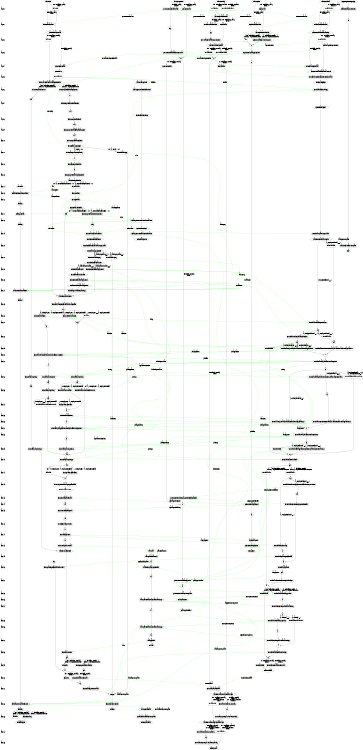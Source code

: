 digraph state_graph {
	rankdir=TB;
	size="8,5;"
	layer_0 [shape=plaintext, label="layer 0"];
	layer_1 [shape=plaintext, label="layer 1"];
	layer_0 -> layer_1 [style=invis];
	layer_2 [shape=plaintext, label="layer 2"];
	layer_1 -> layer_2 [style=invis];
	layer_3 [shape=plaintext, label="layer 3"];
	layer_2 -> layer_3 [style=invis];
	layer_4 [shape=plaintext, label="layer 4"];
	layer_3 -> layer_4 [style=invis];
	layer_5 [shape=plaintext, label="layer 5"];
	layer_4 -> layer_5 [style=invis];
	layer_6 [shape=plaintext, label="layer 6"];
	layer_5 -> layer_6 [style=invis];
	layer_7 [shape=plaintext, label="layer 7"];
	layer_6 -> layer_7 [style=invis];
	layer_8 [shape=plaintext, label="layer 8"];
	layer_7 -> layer_8 [style=invis];
	layer_9 [shape=plaintext, label="layer 9"];
	layer_8 -> layer_9 [style=invis];
	layer_10 [shape=plaintext, label="layer 10"];
	layer_9 -> layer_10 [style=invis];
	layer_11 [shape=plaintext, label="layer 11"];
	layer_10 -> layer_11 [style=invis];
	layer_12 [shape=plaintext, label="layer 12"];
	layer_11 -> layer_12 [style=invis];
	layer_13 [shape=plaintext, label="layer 13"];
	layer_12 -> layer_13 [style=invis];
	layer_14 [shape=plaintext, label="layer 14"];
	layer_13 -> layer_14 [style=invis];
	layer_15 [shape=plaintext, label="layer 15"];
	layer_14 -> layer_15 [style=invis];
	layer_16 [shape=plaintext, label="layer 16"];
	layer_15 -> layer_16 [style=invis];
	layer_17 [shape=plaintext, label="layer 17"];
	layer_16 -> layer_17 [style=invis];
	layer_18 [shape=plaintext, label="layer 18"];
	layer_17 -> layer_18 [style=invis];
	layer_19 [shape=plaintext, label="layer 19"];
	layer_18 -> layer_19 [style=invis];
	layer_20 [shape=plaintext, label="layer 20"];
	layer_19 -> layer_20 [style=invis];
	layer_21 [shape=plaintext, label="layer 21"];
	layer_20 -> layer_21 [style=invis];
	layer_22 [shape=plaintext, label="layer 22"];
	layer_21 -> layer_22 [style=invis];
	layer_23 [shape=plaintext, label="layer 23"];
	layer_22 -> layer_23 [style=invis];
	layer_24 [shape=plaintext, label="layer 24"];
	layer_23 -> layer_24 [style=invis];
	layer_25 [shape=plaintext, label="layer 25"];
	layer_24 -> layer_25 [style=invis];
	layer_26 [shape=plaintext, label="layer 26"];
	layer_25 -> layer_26 [style=invis];
	layer_27 [shape=plaintext, label="layer 27"];
	layer_26 -> layer_27 [style=invis];
	layer_28 [shape=plaintext, label="layer 28"];
	layer_27 -> layer_28 [style=invis];
	layer_29 [shape=plaintext, label="layer 29"];
	layer_28 -> layer_29 [style=invis];
	layer_30 [shape=plaintext, label="layer 30"];
	layer_29 -> layer_30 [style=invis];
	layer_31 [shape=plaintext, label="layer 31"];
	layer_30 -> layer_31 [style=invis];
	layer_32 [shape=plaintext, label="layer 32"];
	layer_31 -> layer_32 [style=invis];
	layer_33 [shape=plaintext, label="layer 33"];
	layer_32 -> layer_33 [style=invis];
	layer_34 [shape=plaintext, label="layer 34"];
	layer_33 -> layer_34 [style=invis];
	layer_35 [shape=plaintext, label="layer 35"];
	layer_34 -> layer_35 [style=invis];
	layer_36 [shape=plaintext, label="layer 36"];
	layer_35 -> layer_36 [style=invis];
	layer_37 [shape=plaintext, label="layer 37"];
	layer_36 -> layer_37 [style=invis];
	layer_38 [shape=plaintext, label="layer 38"];
	layer_37 -> layer_38 [style=invis];
	layer_39 [shape=plaintext, label="layer 39"];
	layer_38 -> layer_39 [style=invis];
	layer_40 [shape=plaintext, label="layer 40"];
	layer_39 -> layer_40 [style=invis];
	layer_41 [shape=plaintext, label="layer 41"];
	layer_40 -> layer_41 [style=invis];
	layer_42 [shape=plaintext, label="layer 42"];
	layer_41 -> layer_42 [style=invis];
	layer_43 [shape=plaintext, label="layer 43"];
	layer_42 -> layer_43 [style=invis];
	layer_44 [shape=plaintext, label="layer 44"];
	layer_43 -> layer_44 [style=invis];
	layer_45 [shape=plaintext, label="layer 45"];
	layer_44 -> layer_45 [style=invis];
	layer_46 [shape=plaintext, label="layer 46"];
	layer_45 -> layer_46 [style=invis];
	layer_47 [shape=plaintext, label="layer 47"];
	layer_46 -> layer_47 [style=invis];
	layer_48 [shape=plaintext, label="layer 48"];
	layer_47 -> layer_48 [style=invis];
	layer_49 [shape=plaintext, label="layer 49"];
	layer_48 -> layer_49 [style=invis];
	layer_50 [shape=plaintext, label="layer 50"];
	layer_49 -> layer_50 [style=invis];
	layer_51 [shape=plaintext, label="layer 51"];
	layer_50 -> layer_51 [style=invis];
	layer_52 [shape=plaintext, label="layer 52"];
	layer_51 -> layer_52 [style=invis];
	layer_53 [shape=plaintext, label="layer 53"];
	layer_52 -> layer_53 [style=invis];
	layer_54 [shape=plaintext, label="layer 54"];
	layer_53 -> layer_54 [style=invis];
	layer_55 [shape=plaintext, label="layer 55"];
	layer_54 -> layer_55 [style=invis];
	layer_56 [shape=plaintext, label="layer 56"];
	layer_55 -> layer_56 [style=invis];
	layer_57 [shape=plaintext, label="layer 57"];
	layer_56 -> layer_57 [style=invis];
	layer_58 [shape=plaintext, label="layer 58"];
	layer_57 -> layer_58 [style=invis];
	layer_59 [shape=plaintext, label="layer 59"];
	layer_58 -> layer_59 [style=invis];
	layer_60 [shape=plaintext, label="layer 60"];
	layer_59 -> layer_60 [style=invis];
	layer_61 [shape=plaintext, label="layer 61"];
	layer_60 -> layer_61 [style=invis];
	layer_62 [shape=plaintext, label="layer 62"];
	layer_61 -> layer_62 [style=invis];
	layer_63 [shape=plaintext, label="layer 63"];
	layer_62 -> layer_63 [style=invis];
	layer_64 [shape=plaintext, label="layer 64"];
	layer_63 -> layer_64 [style=invis];
	layer_65 [shape=plaintext, label="layer 65"];
	layer_64 -> layer_65 [style=invis];
	
	/* States */
	Firm_end_Firm [label = "end_Firm"]
	Firm_15 [label = "15"]
	Firm_Firm_new01 [label = "Firm_new01"]
	Firm_Start_Firm_Macro_Data [label = "Start_Firm_Macro_Data"]
	Firm_start_Firm [label = "start_Firm"]
	Firm_10 [label = "10"]
	Firm_09b [label = "09b"]
	Firm_08 [label = "08"]
	Firm_07 [label = "07"]
	Firm_09a [label = "09a"]
	Firm_06 [label = "06"]
	Firm_03d [label = "03d"]
	Firm_09c [label = "09c"]
	Firm_05b [label = "05b"]
	Firm_05a [label = "05a"]
	Firm_04 [label = "04"]
	Firm_03c [label = "03c"]
	Firm_03 [label = "03"]
	Firm_011 [label = "011"]
	Firm_Firm_financial_crisis_state [label = "Firm_financial_crisis_state"]
	Firm_Firm_checks_financial_crisis [label = "Firm_checks_financial_crisis"]
	Firm_Firm_bankruptcy_checked [label = "Firm_bankruptcy_checked"]
	Firm_End_Firm_Financial_Role [label = "End_Firm_Financial_Role"]
	Firm_0003 [label = "0003"]
	Firm_UPDATE [label = "UPDATE"]
	Firm_004 [label = "004"]
	Firm_003 [label = "003"]
	Firm_002 [label = "002"]
	Firm_001 [label = "001"]
	Firm_Firm_End_Credit_Role [label = "Firm_End_Credit_Role"]
	Firm_Firm_Credit_02 [label = "Firm_Credit_02"]
	Firm_Start_Firm_Credit_Role [label = "Start_Firm_Credit_Role"]
	Firm_14 [label = "14"]
	Firm_005 [label = "005"]
	Firm_13b [label = "13b"]
	Firm_13a [label = "13a"]
	Firm_Start_Firm_Seller_Role [label = "Start_Firm_Seller_Role"]
	Firm_12 [label = "12"]
	Firm_11 [label = "11"]
	Firm_11b [label = "11b"]
	Firm_11a [label = "11a"]
	Firm_End_Firm_Labour_Role [label = "End_Firm_Labour_Role"]
	Firm_Start_Firm_Labour_Role [label = "Start_Firm_Labour_Role"]
	Firm_End_Firm_Financial_Management [label = "End_Firm_Financial_Management"]
	Firm_02 [label = "02"]
	Firm_00b [label = "00b"]
	Firm_Firm_Start_Financial_Management_Role [label = "Firm_Start_Financial_Management_Role"]
	Firm_01 [label = "01"]
	Firm_Firm_Bankruptcy_check [label = "Firm_Bankruptcy_check"]
	Household_WAITORDERSTATUS [label = "WAITORDERSTATUS"]
	Household_SELECTSTRATEGY [label = "SELECTSTRATEGY"]
	Household_end_Household [label = "end_Household"]
	Household_start_Household_financial_market_role [label = "start_Household_financial_market_role"]
	Household_Start_Household_Data_collecting [label = "Start_Household_Data_collecting"]
	Household_start_Household [label = "start_Household"]
	Household_05 [label = "05"]
	Household_04 [label = "04"]
	Household_03 [label = "03"]
	Household_02 [label = "02"]
	Household_01b [label = "01b"]
	Household_01 [label = "01"]
	Household_01a [label = "01a"]
	Household_01d [label = "01d"]
	Household_Start_Household_Labour_Role [label = "Start_Household_Labour_Role"]
	Household_12 [label = "12"]
	Household_14 [label = "14"]
	Household_11 [label = "11"]
	Household_10 [label = "10"]
	Household_15 [label = "15"]
	Household_08b [label = "08b"]
	Household_06d [label = "06d"]
	Household_08 [label = "08"]
	Household_07 [label = "07"]
	Household_06c [label = "06c"]
	Household_09 [label = "09"]
	Household_06b [label = "06b"]
	Household_06 [label = "06"]
	Mall_end_Mall [label = "end_Mall"]
	Mall_05 [label = "05"]
	Mall_04 [label = "04"]
	Mall_03 [label = "03"]
	Mall_02 [label = "02"]
	Mall_start_Mall [label = "start_Mall"]
	IGFirm_start_IGFirm [label = "start_IGFirm"]
	IGFirm_end_IGFirm [label = "end_IGFirm"]
	IGFirm_03 [label = "03"]
	IGFirm_02 [label = "02"]
	IGFirm_01 [label = "01"]
	IGFirm_Start_IGFirm_Productivity [label = "Start_IGFirm_Productivity"]
	Eurostat_end_Eurostat [label = "end_Eurostat"]
	Eurostat_03 [label = "03"]
	Eurostat_Start_Eurostat_Quarterly_Datastorage [label = "Start_Eurostat_Quarterly_Datastorage"]
	Eurostat_02 [label = "02"]
	Eurostat_Start_Eurostat_Monthly_Datastorage [label = "Start_Eurostat_Monthly_Datastorage"]
	Eurostat_01 [label = "01"]
	Eurostat_AA [label = "AA"]
	Eurostat_Start_Eurostat_Firm_Data [label = "Start_Eurostat_Firm_Data"]
	Eurostat_Start_Eurostat_Tax_Data [label = "Start_Eurostat_Tax_Data"]
	Eurostat_start_Eurostat [label = "start_Eurostat"]
	Clearinghouse_end_Clearinghouse [label = "end_Clearinghouse"]
	Clearinghouse_COMPUTEDPRICES [label = "COMPUTEDPRICES"]
	Clearinghouse_RECEIVEDINFOSTOCK [label = "RECEIVEDINFOSTOCK"]
	Clearinghouse_start_Clearinghouse [label = "start_Clearinghouse"]
	Bank_BB1 [label = "BB1"]
	Bank_BB [label = "BB"]
	Bank_START_BANK_FINANCIAL [label = "START_BANK_FINANCIAL"]
	Bank_end_Bank_cycle [label = "end_Bank_cycle"]
	Bank_Bank_05 [label = "Bank_05"]
	Bank_Bank_04 [label = "Bank_04"]
	Bank_Bank_03 [label = "Bank_03"]
	Bank_Bank_02 [label = "Bank_02"]
	Bank_start_Bank [label = "start_Bank"]
	Government_end_Government [label = "end_Government"]
	Government_02 [label = "02"]
	Government_01 [label = "01"]
	Government_00A [label = "00A"]
	Government_00 [label = "00"]
	Government_start_Government [label = "start_Government"]
	Central_Bank_end_Central_Bank [label = "end_Central_Bank"]
	Central_Bank_start_Central_Bank [label = "start_Central_Bank"]
	Firm_Firm_calc_production_quantity_Firm_Bankruptcy_check_01 [label = "Firm_calc_production_quantity", shape = rect]
	Firm_Firm_set_quantities_zero_Firm_Start_Financial_Management_Role_00b [label = "Firm_set_quantities_zero", shape = rect]
	Firm_Firm_calc_input_demands_01_02 [label = "Firm_calc_input_demands", shape = rect]
	Firm_Firm_calc_production_quantity_2_End_Firm_Financial_Management_Start_Firm_Labour_Role [label = "Firm_calc_production_quantity_2", shape = rect]
	Firm_Firm_send_capital_demand_End_Firm_Labour_Role_11a [label = "Firm_send_capital_demand", shape = rect]
	Firm_Firm_receive_capital_goods_11a_11b [label = "Firm_receive_capital_goods", shape = rect]
	Firm_Firm_execute_production_11b_11 [label = "Firm_execute_production", shape = rect]
	Firm_Firm_calc_pay_costs_11_12 [label = "Firm_calc_pay_costs", shape = rect]
	Firm_Firm_send_goods_to_mall_12_Start_Firm_Seller_Role [label = "Firm_send_goods_to_mall", shape = rect]
	Firm_Firm_calc_revenue_Start_Firm_Seller_Role_13a [label = "Firm_calc_revenue", shape = rect]
	Firm_Firm_compute_sales_statistics_13a_13b [label = "Firm_compute_sales_statistics", shape = rect]
	Firm_Firm_update_specific_skills_of_workers_005_14 [label = "Firm_update_specific_skills_of_workers", shape = rect]
	Firm_Firm_idle_13a_14 [label = "Firm_idle", shape = rect]
	Firm_Firm_ask_loan_Start_Firm_Credit_Role_Firm_Credit_02 [label = "Firm_ask_loan", shape = rect]
	Firm_Firm_get_loan_Firm_Credit_02_Firm_End_Credit_Role [label = "Firm_get_loan", shape = rect]
	Firm_Firm_compute_financial_payments_Firm_Start_Financial_Management_Role_001 [label = "Firm_compute_financial_payments", shape = rect]
	Firm_Firm_compute_income_statement_001_002 [label = "Firm_compute_income_statement", shape = rect]
	Firm_Firm_compute_dividends_002_003 [label = "Firm_compute_dividends", shape = rect]
	Firm_Firm_compute_total_financial_payments_003_004 [label = "Firm_compute_total_financial_payments", shape = rect]
	Firm_Firm_compute_balance_sheet_004_Firm_Bankruptcy_check [label = "Firm_compute_balance_sheet", shape = rect]
	Firm_Firm_in_bankruptcy_Firm_Bankruptcy_check_UPDATE [label = "Firm_in_bankruptcy", shape = rect]
	Firm_Firm_compute_total_liquidity_needs_02_Start_Firm_Credit_Role [label = "Firm_compute_total_liquidity_needs", shape = rect]
	Firm_Firm_compute_and_send_stock_orders_Firm_End_Credit_Role_0003 [label = "Firm_compute_and_send_stock_orders", shape = rect]
	Firm_Firm_read_stock_transactions_0003_End_Firm_Financial_Role [label = "Firm_read_stock_transactions", shape = rect]
	Firm_Firm_check_financial_and_bankruptcy_state_End_Firm_Financial_Role_Firm_bankruptcy_checked [label = "Firm_check_financial_and_bankruptcy_state", shape = rect]
	Firm_Firm_in_bankruptcy_Firm_bankruptcy_checked_UPDATE [label = "Firm_in_bankruptcy", shape = rect]
	Firm_Firm_in_financial_crisis_Firm_checks_financial_crisis_Firm_financial_crisis_state [label = "Firm_in_financial_crisis", shape = rect]
	Firm_Firm_not_in_bankruptcy_Firm_bankruptcy_checked_Firm_checks_financial_crisis [label = "Firm_not_in_bankruptcy", shape = rect]
	Firm_Firm_execute_financial_payments_Firm_financial_crisis_state_End_Firm_Financial_Management [label = "Firm_execute_financial_payments", shape = rect]
	Firm_Firm_execute_financial_payments_Firm_checks_financial_crisis_Start_Firm_Labour_Role [label = "Firm_execute_financial_payments", shape = rect]
	Firm_idle_Start_Firm_Credit_Role_Start_Firm_Labour_Role [label = "idle", shape = rect]
	Firm_idle_Firm_End_Credit_Role_Start_Firm_Labour_Role [label = "idle", shape = rect]
	Firm_Firm_calculate_specific_skills_and_wage_offer_Start_Firm_Labour_Role_011 [label = "Firm_calculate_specific_skills_and_wage_offer", shape = rect]
	Firm_Firm_send_vacancies_011_03 [label = "Firm_send_vacancies", shape = rect]
	Firm_Firm_send_redundancies_011_03c [label = "Firm_send_redundancies", shape = rect]
	Firm_Firm_idle_011_03c [label = "Firm_idle", shape = rect]
	Firm_Firm_read_job_applications_send_job_offer_or_rejection_03_04 [label = "Firm_read_job_applications_send_job_offer_or_rejection", shape = rect]
	Firm_Firm_read_job_responses_04_05a [label = "Firm_read_job_responses", shape = rect]
	Firm_Firm_read_job_quitting_05a_05b [label = "Firm_read_job_quitting", shape = rect]
	Firm_Firm_read_job_quitting_00b_09c [label = "Firm_read_job_quitting", shape = rect]
	Firm_Firm_read_job_quitting_03c_03d [label = "Firm_read_job_quitting", shape = rect]
	Firm_Firm_start_labour_market_03d_06 [label = "Firm_start_labour_market", shape = rect]
	Firm_Firm_finish_labour_market_first_round_03d_09a [label = "Firm_finish_labour_market_first_round", shape = rect]
	Firm_Firm_finish_labour_market_first_round_05b_09a [label = "Firm_finish_labour_market_first_round", shape = rect]
	Firm_Firm_update_wage_offer_05b_06 [label = "Firm_update_wage_offer", shape = rect]
	Firm_Firm_send_vacancies_2_06_07 [label = "Firm_send_vacancies_2", shape = rect]
	Firm_Firm_read_job_applications_send_job_offer_or_rejection_2_07_08 [label = "Firm_read_job_applications_send_job_offer_or_rejection_2", shape = rect]
	Firm_Firm_read_job_responses_2_08_09a [label = "Firm_read_job_responses_2", shape = rect]
	Firm_Firm_read_job_quitting_2_09a_09b [label = "Firm_read_job_quitting_2", shape = rect]
	Firm_Firm_read_job_quitting_2_09c_Start_Firm_Seller_Role [label = "Firm_read_job_quitting_2", shape = rect]
	Firm_Firm_update_wage_offer_2_09b_10 [label = "Firm_update_wage_offer_2", shape = rect]
	Firm_Firm_idle_09b_10 [label = "Firm_idle", shape = rect]
	Firm_Firm_compute_mean_wage_specific_skills_10_End_Firm_Labour_Role [label = "Firm_compute_mean_wage_specific_skills", shape = rect]
	Firm_Firm_idle_start_Firm_Start_Firm_Macro_Data [label = "Firm_idle", shape = rect]
	Firm_Firm_read_tax_rates_start_Firm_Start_Firm_Macro_Data [label = "Firm_read_tax_rates", shape = rect]
	Firm_Firm_receive_data_Start_Firm_Macro_Data_Firm_new01 [label = "Firm_receive_data", shape = rect]
	Firm_Firm_idle_Start_Firm_Macro_Data_Firm_Start_Financial_Management_Role [label = "Firm_idle", shape = rect]
	Firm_Firm_send_data_to_Eurostat_14_15 [label = "Firm_send_data_to_Eurostat", shape = rect]
	Firm_Firm_idle_14_15 [label = "Firm_idle", shape = rect]
	Firm_Firm_send_payments_to_bank_15_UPDATE [label = "Firm_send_payments_to_bank", shape = rect]
	Firm_Firm_send_info_Firm_new01_Firm_Start_Financial_Management_Role [label = "Firm_send_info", shape = rect]
	Firm_Firm_receive_stock_info_UPDATE_end_Firm [label = "Firm_receive_stock_info", shape = rect]
	Household_Household_receive_dividends_06_06b [label = "Household_receive_dividends", shape = rect]
	Household_Household_idle_06b_09 [label = "Household_idle", shape = rect]
	Household_Household_idle_06b_06c [label = "Household_idle", shape = rect]
	Household_Household_receive_wage_06c_07 [label = "Household_receive_wage", shape = rect]
	Household_Household_update_specific_skills_07_08 [label = "Household_update_specific_skills", shape = rect]
	Household_Household_send_unemployment_notification_to_Government_06c_06d [label = "Household_send_unemployment_notification_to_Government", shape = rect]
	Household_Household_receive_unemployment_benefits_06d_08 [label = "Household_receive_unemployment_benefits", shape = rect]
	Household_Household_pay_taxes_08_08b [label = "Household_pay_taxes", shape = rect]
	Household_Household_determine_consumption_budget_08b_09 [label = "Household_determine_consumption_budget", shape = rect]
	Household_Household_idle_09_15 [label = "Household_idle", shape = rect]
	Household_Household_rank_and_buy_goods_1_09_10 [label = "Household_rank_and_buy_goods_1", shape = rect]
	Household_Household_receive_goods_read_rationing_10_11 [label = "Household_receive_goods_read_rationing", shape = rect]
	Household_Household_set_values_zero_11_14 [label = "Household_set_values_zero", shape = rect]
	Household_Household_rank_and_buy_goods_2_11_12 [label = "Household_rank_and_buy_goods_2", shape = rect]
	Household_Household_receive_goods_read_rationing_2_12_14 [label = "Household_receive_goods_read_rationing_2", shape = rect]
	Household_Household_handle_leftover_budget_14_15 [label = "Household_handle_leftover_budget", shape = rect]
	Household_Household_read_firing_messages_Start_Household_Labour_Role_01d [label = "Household_read_firing_messages", shape = rect]
	Household_Household_idle_01d_01a [label = "Household_idle", shape = rect]
	Household_Household_idle_Start_Household_Labour_Role_01a [label = "Household_idle", shape = rect]
	Household_Household_UNEMPLOYED_read_job_vacancies_and_send_applications_01a_01 [label = "Household_UNEMPLOYED_read_job_vacancies_and_send_applications", shape = rect]
	Household_Household_on_the_job_search_decision_01d_01b [label = "Household_on_the_job_search_decision", shape = rect]
	Household_Household_OTJS_read_job_vacancies_and_send_applications_01b_01 [label = "Household_OTJS_read_job_vacancies_and_send_applications", shape = rect]
	Household_Household_idle_01b_06 [label = "Household_idle", shape = rect]
	Household_Household_read_job_offers_send_response_01_02 [label = "Household_read_job_offers_send_response", shape = rect]
	Household_Household_finish_labour_market_02_06 [label = "Household_finish_labour_market", shape = rect]
	Household_Household_read_application_rejection_update_wage_reservation_02_03 [label = "Household_read_application_rejection_update_wage_reservation", shape = rect]
	Household_Household_OTJS_read_job_vacancies_and_send_applications_2_02_04 [label = "Household_OTJS_read_job_vacancies_and_send_applications_2", shape = rect]
	Household_Household_UNEMPLOYED_read_job_vacancies_and_send_applications_2_03_04 [label = "Household_UNEMPLOYED_read_job_vacancies_and_send_applications_2", shape = rect]
	Household_Household_read_job_offers_send_response_2_04_05 [label = "Household_read_job_offers_send_response_2", shape = rect]
	Household_Household_read_application_rejection_update_wage_reservation_2_05_06 [label = "Household_read_application_rejection_update_wage_reservation_2", shape = rect]
	Household_Household_idle_05_06 [label = "Household_idle", shape = rect]
	Household_Household_idle_start_Household_Start_Household_Data_collecting [label = "Household_idle", shape = rect]
	Household_Household_read_tax_rates_start_Household_Start_Household_Data_collecting [label = "Household_read_tax_rates", shape = rect]
	Household_Household_receive_data_Start_Household_Data_collecting_start_Household_financial_market_role [label = "Household_receive_data", shape = rect]
	Household_Household_idle_Start_Household_Data_collecting_start_Household_financial_market_role [label = "Household_idle", shape = rect]
	Household_Household_send_data_to_Eurostat_15_end_Household [label = "Household_send_data_to_Eurostat", shape = rect]
	Household_Household_idle_15_end_Household [label = "Household_idle", shape = rect]
	Household_Household_receive_info_interest_from_bank_start_Household_financial_market_role_SELECTSTRATEGY [label = "Household_receive_info_interest_from_bank", shape = rect]
	Household_Household_select_strategy_SELECTSTRATEGY_WAITORDERSTATUS [label = "Household_select_strategy", shape = rect]
	Household_Household_update_its_portfolio_WAITORDERSTATUS_Start_Household_Labour_Role [label = "Household_update_its_portfolio", shape = rect]
	Mall_Mall_update_mall_stock_start_Mall_02 [label = "Mall_update_mall_stock", shape = rect]
	Mall_Mall_send_quality_price_info_1_02_03 [label = "Mall_send_quality_price_info_1", shape = rect]
	Mall_Mall_update_mall_stocks_sales_rationing_1_03_04 [label = "Mall_update_mall_stocks_sales_rationing_1", shape = rect]
	Mall_Mall_update_mall_stocks_sales_rationing_2_04_05 [label = "Mall_update_mall_stocks_sales_rationing_2", shape = rect]
	Mall_Mall_pay_firm_05_end_Mall [label = "Mall_pay_firm", shape = rect]
	IGFirm_IGFirm_update_productivity_price_Start_IGFirm_Productivity_01 [label = "IGFirm_update_productivity_price", shape = rect]
	IGFirm_idle_Start_IGFirm_Productivity_01 [label = "idle", shape = rect]
	IGFirm_IGFirm_send_quality_price_info_01_02 [label = "IGFirm_send_quality_price_info", shape = rect]
	IGFirm_IGFirm_send_capital_good_02_03 [label = "IGFirm_send_capital_good", shape = rect]
	IGFirm_IGFirm_receive_payment_03_end_IGFirm [label = "IGFirm_receive_payment", shape = rect]
	IGFirm_IGFirm_idle_start_IGFirm_Start_IGFirm_Productivity [label = "IGFirm_idle", shape = rect]
	IGFirm_IGFirm_read_tax_rates_start_IGFirm_Start_IGFirm_Productivity [label = "IGFirm_read_tax_rates", shape = rect]
	Eurostat_Eurostat_Initialization_start_Eurostat_Start_Eurostat_Tax_Data [label = "Eurostat_Initialization", shape = rect]
	Eurostat_Eurostat_idle_start_Eurostat_Start_Eurostat_Tax_Data [label = "Eurostat_idle", shape = rect]
	Eurostat_Eurostat_idle_Start_Eurostat_Tax_Data_Start_Eurostat_Firm_Data [label = "Eurostat_idle", shape = rect]
	Eurostat_Eurostat_read_tax_rates_Start_Eurostat_Tax_Data_AA [label = "Eurostat_read_tax_rates", shape = rect]
	Eurostat_Eurostat_send_data_to_government_AA_Start_Eurostat_Firm_Data [label = "Eurostat_send_data_to_government", shape = rect]
	Eurostat_Eurostat_send_data_Start_Eurostat_Firm_Data_01 [label = "Eurostat_send_data", shape = rect]
	Eurostat_Eurostat_idle_Start_Eurostat_Firm_Data_01 [label = "Eurostat_idle", shape = rect]
	Eurostat_Eurostat_idle_01_Start_Eurostat_Monthly_Datastorage [label = "Eurostat_idle", shape = rect]
	Eurostat_Eurostat_calculate_data_01_Start_Eurostat_Monthly_Datastorage [label = "Eurostat_calculate_data", shape = rect]
	Eurostat_Eurostat_store_history_monthly_Start_Eurostat_Monthly_Datastorage_02 [label = "Eurostat_store_history_monthly", shape = rect]
	Eurostat_Eurostat_compute_growth_rates_monthly_02_Start_Eurostat_Quarterly_Datastorage [label = "Eurostat_compute_growth_rates_monthly", shape = rect]
	Eurostat_Eurostat_idle_Start_Eurostat_Monthly_Datastorage_Start_Eurostat_Quarterly_Datastorage [label = "Eurostat_idle", shape = rect]
	Eurostat_Eurostat_store_history_quarterly_Start_Eurostat_Quarterly_Datastorage_03 [label = "Eurostat_store_history_quarterly", shape = rect]
	Eurostat_Eurostat_compute_growth_rates_quarterly_03_end_Eurostat [label = "Eurostat_compute_growth_rates_quarterly", shape = rect]
	Eurostat_Eurostat_idle_Start_Eurostat_Quarterly_Datastorage_end_Eurostat [label = "Eurostat_idle", shape = rect]
	Clearinghouse_ClearingHouse_receive_info_stock_start_Clearinghouse_RECEIVEDINFOSTOCK [label = "ClearingHouse_receive_info_stock", shape = rect]
	Clearinghouse_ClearingHouse_receive_orders_and_run_RECEIVEDINFOSTOCK_COMPUTEDPRICES [label = "ClearingHouse_receive_orders_and_run", shape = rect]
	Clearinghouse_ClearingHouse_send_asset_information_COMPUTEDPRICES_end_Clearinghouse [label = "ClearingHouse_send_asset_information", shape = rect]
	Bank_Bank_decide_credit_conditions_start_Bank_Bank_02 [label = "Bank_decide_credit_conditions", shape = rect]
	Bank_Bank_give_loan_Bank_02_Bank_03 [label = "Bank_give_loan", shape = rect]
	Bank_Bank_receive_installment_Bank_03_Bank_04 [label = "Bank_receive_installment", shape = rect]
	Bank_Bank_account_update_deposits_Bank_04_Bank_05 [label = "Bank_account_update_deposits", shape = rect]
	Bank_Bank_accounting_Bank_05_end_Bank_cycle [label = "Bank_accounting", shape = rect]
	Bank_Bank_idle_Bank_05_end_Bank_cycle [label = "Bank_idle", shape = rect]
	Bank_Bank_send_accountInterest_START_BANK_FINANCIAL_BB [label = "Bank_send_accountInterest", shape = rect]
	Bank_Bank_receive_account_update_BB_BB1 [label = "Bank_receive_account_update", shape = rect]
	Government_Government_idle_start_Government_00 [label = "Government_idle", shape = rect]
	Government_Government_send_tax_rates_start_Government_00A [label = "Government_send_tax_rates", shape = rect]
	Government_Government_read_data_from_Eurostat_00A_00 [label = "Government_read_data_from_Eurostat", shape = rect]
	Government_Government_send_unemployment_benefit_payment_00_01 [label = "Government_send_unemployment_benefit_payment", shape = rect]
	Government_Government_idle_00_01 [label = "Government_idle", shape = rect]
	Government_Government_read_tax_payment_01_02 [label = "Government_read_tax_payment", shape = rect]
	Government_Government_send_account_update_02_end_Government [label = "Government_send_account_update", shape = rect]
	Central_Bank_Central_Bank_read_account_update_start_Central_Bank_end_Central_Bank [label = "Central_Bank_read_account_update", shape = rect]
	
	/* Transitions */
	Firm_Firm_Bankruptcy_check -> Firm_Firm_calc_production_quantity_Firm_Bankruptcy_check_01 [ label = "a->equity > 0.0"];
	Firm_Firm_calc_production_quantity_Firm_Bankruptcy_check_01 -> Firm_01;
	Firm_Firm_Start_Financial_Management_Role -> Firm_Firm_set_quantities_zero_Firm_Start_Financial_Management_Role_00b [ label = "not ( Periodicity: monthly\nPhase: a->day_of_month_to_act )"];
	Firm_Firm_set_quantities_zero_Firm_Start_Financial_Management_Role_00b -> Firm_00b;
	Firm_01 -> Firm_Firm_calc_input_demands_01_02;
	Firm_Firm_calc_input_demands_01_02 -> Firm_02;
	Firm_End_Firm_Financial_Management -> Firm_Firm_calc_production_quantity_2_End_Firm_Financial_Management_Start_Firm_Labour_Role;
	Firm_Firm_calc_production_quantity_2_End_Firm_Financial_Management_Start_Firm_Labour_Role -> Firm_Start_Firm_Labour_Role;
	Firm_End_Firm_Labour_Role -> Firm_Firm_send_capital_demand_End_Firm_Labour_Role_11a;
	Firm_Firm_send_capital_demand_End_Firm_Labour_Role_11a -> Firm_11a;
	Firm_11a -> Firm_Firm_receive_capital_goods_11a_11b;
	Firm_Firm_receive_capital_goods_11a_11b -> Firm_11b;
	Firm_11b -> Firm_Firm_execute_production_11b_11;
	Firm_Firm_execute_production_11b_11 -> Firm_11;
	Firm_11 -> Firm_Firm_calc_pay_costs_11_12;
	Firm_Firm_calc_pay_costs_11_12 -> Firm_12;
	Firm_12 -> Firm_Firm_send_goods_to_mall_12_Start_Firm_Seller_Role;
	Firm_Firm_send_goods_to_mall_12_Start_Firm_Seller_Role -> Firm_Start_Firm_Seller_Role;
	Firm_Start_Firm_Seller_Role -> Firm_Firm_calc_revenue_Start_Firm_Seller_Role_13a;
	Firm_Firm_calc_revenue_Start_Firm_Seller_Role_13a -> Firm_13a;
	Firm_13a -> Firm_Firm_compute_sales_statistics_13a_13b [ label = "Periodicity: monthly\nPhase: a->day_of_month_to_act"];
	Firm_Firm_compute_sales_statistics_13a_13b -> Firm_13b;
	Firm_005 -> Firm_Firm_update_specific_skills_of_workers_005_14;
	Firm_Firm_update_specific_skills_of_workers_005_14 -> Firm_14;
	Firm_13a -> Firm_Firm_idle_13a_14 [ label = "not ( Periodicity: monthly\nPhase: a->day_of_month_to_act )"];
	Firm_Firm_idle_13a_14 -> Firm_14;
	Firm_Start_Firm_Credit_Role -> Firm_Firm_ask_loan_Start_Firm_Credit_Role_Firm_Credit_02 [ label = "a->external_financial_needs > 0.0"];
	Firm_Firm_ask_loan_Start_Firm_Credit_Role_Firm_Credit_02 -> Firm_Firm_Credit_02;
	Firm_Firm_Credit_02 -> Firm_Firm_get_loan_Firm_Credit_02_Firm_End_Credit_Role;
	Firm_Firm_get_loan_Firm_Credit_02_Firm_End_Credit_Role -> Firm_Firm_End_Credit_Role;
	Firm_Firm_Start_Financial_Management_Role -> Firm_Firm_compute_financial_payments_Firm_Start_Financial_Management_Role_001 [ label = "Periodicity: monthly\nPhase: a->day_of_month_to_act"];
	Firm_Firm_compute_financial_payments_Firm_Start_Financial_Management_Role_001 -> Firm_001;
	Firm_001 -> Firm_Firm_compute_income_statement_001_002;
	Firm_Firm_compute_income_statement_001_002 -> Firm_002;
	Firm_002 -> Firm_Firm_compute_dividends_002_003;
	Firm_Firm_compute_dividends_002_003 -> Firm_003;
	Firm_003 -> Firm_Firm_compute_total_financial_payments_003_004;
	Firm_Firm_compute_total_financial_payments_003_004 -> Firm_004;
	Firm_004 -> Firm_Firm_compute_balance_sheet_004_Firm_Bankruptcy_check;
	Firm_Firm_compute_balance_sheet_004_Firm_Bankruptcy_check -> Firm_Firm_Bankruptcy_check;
	Firm_Firm_Bankruptcy_check -> Firm_Firm_in_bankruptcy_Firm_Bankruptcy_check_UPDATE [ label = "not ( a->equity > 0.0 )"];
	Firm_Firm_in_bankruptcy_Firm_Bankruptcy_check_UPDATE -> Firm_UPDATE;
	Firm_02 -> Firm_Firm_compute_total_liquidity_needs_02_Start_Firm_Credit_Role;
	Firm_Firm_compute_total_liquidity_needs_02_Start_Firm_Credit_Role -> Firm_Start_Firm_Credit_Role;
	Firm_Firm_End_Credit_Role -> Firm_Firm_compute_and_send_stock_orders_Firm_End_Credit_Role_0003 [ label = "a->external_financial_needs > 0.0"];
	Firm_Firm_compute_and_send_stock_orders_Firm_End_Credit_Role_0003 -> Firm_0003;
	Firm_0003 -> Firm_Firm_read_stock_transactions_0003_End_Firm_Financial_Role;
	Firm_Firm_read_stock_transactions_0003_End_Firm_Financial_Role -> Firm_End_Firm_Financial_Role;
	Firm_End_Firm_Financial_Role -> Firm_Firm_check_financial_and_bankruptcy_state_End_Firm_Financial_Role_Firm_bankruptcy_checked;
	Firm_Firm_check_financial_and_bankruptcy_state_End_Firm_Financial_Role_Firm_bankruptcy_checked -> Firm_Firm_bankruptcy_checked;
	Firm_Firm_bankruptcy_checked -> Firm_Firm_in_bankruptcy_Firm_bankruptcy_checked_UPDATE [ label = "a->bankruptcy_state == 1"];
	Firm_Firm_in_bankruptcy_Firm_bankruptcy_checked_UPDATE -> Firm_UPDATE;
	Firm_Firm_checks_financial_crisis -> Firm_Firm_in_financial_crisis_Firm_checks_financial_crisis_Firm_financial_crisis_state [ label = "a->financial_crisis_state == 1"];
	Firm_Firm_in_financial_crisis_Firm_checks_financial_crisis_Firm_financial_crisis_state -> Firm_Firm_financial_crisis_state;
	Firm_Firm_bankruptcy_checked -> Firm_Firm_not_in_bankruptcy_Firm_bankruptcy_checked_Firm_checks_financial_crisis [ label = "a->bankruptcy_state == 0"];
	Firm_Firm_not_in_bankruptcy_Firm_bankruptcy_checked_Firm_checks_financial_crisis -> Firm_Firm_checks_financial_crisis;
	Firm_Firm_financial_crisis_state -> Firm_Firm_execute_financial_payments_Firm_financial_crisis_state_End_Firm_Financial_Management;
	Firm_Firm_execute_financial_payments_Firm_financial_crisis_state_End_Firm_Financial_Management -> Firm_End_Firm_Financial_Management;
	Firm_Firm_checks_financial_crisis -> Firm_Firm_execute_financial_payments_Firm_checks_financial_crisis_Start_Firm_Labour_Role [ label = "a->financial_crisis_state == 0"];
	Firm_Firm_execute_financial_payments_Firm_checks_financial_crisis_Start_Firm_Labour_Role -> Firm_Start_Firm_Labour_Role;
	Firm_Start_Firm_Credit_Role -> Firm_idle_Start_Firm_Credit_Role_Start_Firm_Labour_Role [ label = "not ( a->external_financial_needs > 0.0 )"];
	Firm_idle_Start_Firm_Credit_Role_Start_Firm_Labour_Role -> Firm_Start_Firm_Labour_Role;
	Firm_Firm_End_Credit_Role -> Firm_idle_Firm_End_Credit_Role_Start_Firm_Labour_Role [ label = "not ( a->external_financial_needs > 0.0 )"];
	Firm_idle_Firm_End_Credit_Role_Start_Firm_Labour_Role -> Firm_Start_Firm_Labour_Role;
	Firm_Start_Firm_Labour_Role -> Firm_Firm_calculate_specific_skills_and_wage_offer_Start_Firm_Labour_Role_011;
	Firm_Firm_calculate_specific_skills_and_wage_offer_Start_Firm_Labour_Role_011 -> Firm_011;
	Firm_011 -> Firm_Firm_send_vacancies_011_03 [ label = "a->no_employees < a->employees_needed"];
	Firm_Firm_send_vacancies_011_03 -> Firm_03;
	Firm_011 -> Firm_Firm_send_redundancies_011_03c [ label = "a->no_employees > a->employees_needed"];
	Firm_Firm_send_redundancies_011_03c -> Firm_03c;
	Firm_011 -> Firm_Firm_idle_011_03c [ label = "a->no_employees == a->employees_needed"];
	Firm_Firm_idle_011_03c -> Firm_03c;
	Firm_03 -> Firm_Firm_read_job_applications_send_job_offer_or_rejection_03_04;
	Firm_Firm_read_job_applications_send_job_offer_or_rejection_03_04 -> Firm_04;
	Firm_04 -> Firm_Firm_read_job_responses_04_05a;
	Firm_Firm_read_job_responses_04_05a -> Firm_05a;
	Firm_05a -> Firm_Firm_read_job_quitting_05a_05b;
	Firm_Firm_read_job_quitting_05a_05b -> Firm_05b;
	Firm_00b -> Firm_Firm_read_job_quitting_00b_09c;
	Firm_Firm_read_job_quitting_00b_09c -> Firm_09c;
	Firm_03c -> Firm_Firm_read_job_quitting_03c_03d;
	Firm_Firm_read_job_quitting_03c_03d -> Firm_03d;
	Firm_03d -> Firm_Firm_start_labour_market_03d_06 [ label = "a->no_employees < a->employees_needed"];
	Firm_Firm_start_labour_market_03d_06 -> Firm_06;
	Firm_03d -> Firm_Firm_finish_labour_market_first_round_03d_09a [ label = "not ( a->no_employees < a->employees_needed )"];
	Firm_Firm_finish_labour_market_first_round_03d_09a -> Firm_09a;
	Firm_05b -> Firm_Firm_finish_labour_market_first_round_05b_09a [ label = "a->no_employees == a->employees_needed"];
	Firm_Firm_finish_labour_market_first_round_05b_09a -> Firm_09a;
	Firm_05b -> Firm_Firm_update_wage_offer_05b_06 [ label = "a->no_employees < a->employees_needed"];
	Firm_Firm_update_wage_offer_05b_06 -> Firm_06;
	Firm_06 -> Firm_Firm_send_vacancies_2_06_07;
	Firm_Firm_send_vacancies_2_06_07 -> Firm_07;
	Firm_07 -> Firm_Firm_read_job_applications_send_job_offer_or_rejection_2_07_08;
	Firm_Firm_read_job_applications_send_job_offer_or_rejection_2_07_08 -> Firm_08;
	Firm_08 -> Firm_Firm_read_job_responses_2_08_09a;
	Firm_Firm_read_job_responses_2_08_09a -> Firm_09a;
	Firm_09a -> Firm_Firm_read_job_quitting_2_09a_09b;
	Firm_Firm_read_job_quitting_2_09a_09b -> Firm_09b;
	Firm_09c -> Firm_Firm_read_job_quitting_2_09c_Start_Firm_Seller_Role;
	Firm_Firm_read_job_quitting_2_09c_Start_Firm_Seller_Role -> Firm_Start_Firm_Seller_Role;
	Firm_09b -> Firm_Firm_update_wage_offer_2_09b_10 [ label = "a->no_employees < a->employees_needed"];
	Firm_Firm_update_wage_offer_2_09b_10 -> Firm_10;
	Firm_09b -> Firm_Firm_idle_09b_10 [ label = "not ( a->no_employees < a->employees_needed )"];
	Firm_Firm_idle_09b_10 -> Firm_10;
	Firm_10 -> Firm_Firm_compute_mean_wage_specific_skills_10_End_Firm_Labour_Role;
	Firm_Firm_compute_mean_wage_specific_skills_10_End_Firm_Labour_Role -> Firm_End_Firm_Labour_Role;
	Firm_start_Firm -> Firm_Firm_idle_start_Firm_Start_Firm_Macro_Data [ label = "not ( Periodicity: yearly\nPhase: 1 )"];
	Firm_Firm_idle_start_Firm_Start_Firm_Macro_Data -> Firm_Start_Firm_Macro_Data;
	Firm_start_Firm -> Firm_Firm_read_tax_rates_start_Firm_Start_Firm_Macro_Data [ label = "Periodicity: yearly\nPhase: 1"];
	Firm_Firm_read_tax_rates_start_Firm_Start_Firm_Macro_Data -> Firm_Start_Firm_Macro_Data;
	Firm_Start_Firm_Macro_Data -> Firm_Firm_receive_data_Start_Firm_Macro_Data_Firm_new01 [ label = "Periodicity: monthly\nPhase: 1"];
	Firm_Firm_receive_data_Start_Firm_Macro_Data_Firm_new01 -> Firm_Firm_new01;
	Firm_Start_Firm_Macro_Data -> Firm_Firm_idle_Start_Firm_Macro_Data_Firm_Start_Financial_Management_Role [ label = "not ( Periodicity: monthly\nPhase: 1 )"];
	Firm_Firm_idle_Start_Firm_Macro_Data_Firm_Start_Financial_Management_Role -> Firm_Firm_Start_Financial_Management_Role;
	Firm_14 -> Firm_Firm_send_data_to_Eurostat_14_15 [ label = "Periodicity: monthly\nPhase: 0"];
	Firm_Firm_send_data_to_Eurostat_14_15 -> Firm_15;
	Firm_14 -> Firm_Firm_idle_14_15 [ label = "not ( Periodicity: monthly\nPhase: 0 )"];
	Firm_Firm_idle_14_15 -> Firm_15;
	Firm_15 -> Firm_Firm_send_payments_to_bank_15_UPDATE;
	Firm_Firm_send_payments_to_bank_15_UPDATE -> Firm_UPDATE;
	Firm_Firm_new01 -> Firm_Firm_send_info_Firm_new01_Firm_Start_Financial_Management_Role;
	Firm_Firm_send_info_Firm_new01_Firm_Start_Financial_Management_Role -> Firm_Firm_Start_Financial_Management_Role;
	Firm_UPDATE -> Firm_Firm_receive_stock_info_UPDATE_end_Firm;
	Firm_Firm_receive_stock_info_UPDATE_end_Firm -> Firm_end_Firm;
	Household_06 -> Household_Household_receive_dividends_06_06b;
	Household_Household_receive_dividends_06_06b -> Household_06b;
	Household_06b -> Household_Household_idle_06b_09 [ label = "not ( Periodicity: monthly\nPhase: a->day_of_month_receive_income )"];
	Household_Household_idle_06b_09 -> Household_09;
	Household_06b -> Household_Household_idle_06b_06c [ label = "Periodicity: monthly\nPhase: a->day_of_month_receive_income"];
	Household_Household_idle_06b_06c -> Household_06c;
	Household_06c -> Household_Household_receive_wage_06c_07 [ label = "a->employee_firm_id != -1"];
	Household_Household_receive_wage_06c_07 -> Household_07;
	Household_07 -> Household_Household_update_specific_skills_07_08;
	Household_Household_update_specific_skills_07_08 -> Household_08;
	Household_06c -> Household_Household_send_unemployment_notification_to_Government_06c_06d [ label = "a->employee_firm_id == -1"];
	Household_Household_send_unemployment_notification_to_Government_06c_06d -> Household_06d;
	Household_06d -> Household_Household_receive_unemployment_benefits_06d_08;
	Household_Household_receive_unemployment_benefits_06d_08 -> Household_08;
	Household_08 -> Household_Household_pay_taxes_08_08b;
	Household_Household_pay_taxes_08_08b -> Household_08b;
	Household_08b -> Household_Household_determine_consumption_budget_08b_09;
	Household_Household_determine_consumption_budget_08b_09 -> Household_09;
	Household_09 -> Household_Household_idle_09_15 [ label = "not ( Periodicity: weekly\nPhase: a->day_of_week_to_act )"];
	Household_Household_idle_09_15 -> Household_15;
	Household_09 -> Household_Household_rank_and_buy_goods_1_09_10 [ label = "Periodicity: weekly\nPhase: a->day_of_week_to_act"];
	Household_Household_rank_and_buy_goods_1_09_10 -> Household_10;
	Household_10 -> Household_Household_receive_goods_read_rationing_10_11;
	Household_Household_receive_goods_read_rationing_10_11 -> Household_11;
	Household_11 -> Household_Household_set_values_zero_11_14 [ label = "a->rationed != 1"];
	Household_Household_set_values_zero_11_14 -> Household_14;
	Household_11 -> Household_Household_rank_and_buy_goods_2_11_12 [ label = "a->rationed == 1"];
	Household_Household_rank_and_buy_goods_2_11_12 -> Household_12;
	Household_12 -> Household_Household_receive_goods_read_rationing_2_12_14;
	Household_Household_receive_goods_read_rationing_2_12_14 -> Household_14;
	Household_14 -> Household_Household_handle_leftover_budget_14_15;
	Household_Household_handle_leftover_budget_14_15 -> Household_15;
	Household_Start_Household_Labour_Role -> Household_Household_read_firing_messages_Start_Household_Labour_Role_01d [ label = "a->employee_firm_id != -1"];
	Household_Household_read_firing_messages_Start_Household_Labour_Role_01d -> Household_01d;
	Household_01d -> Household_Household_idle_01d_01a [ label = "a->employee_firm_id == -1"];
	Household_Household_idle_01d_01a -> Household_01a;
	Household_Start_Household_Labour_Role -> Household_Household_idle_Start_Household_Labour_Role_01a [ label = "a->employee_firm_id == -1"];
	Household_Household_idle_Start_Household_Labour_Role_01a -> Household_01a;
	Household_01a -> Household_Household_UNEMPLOYED_read_job_vacancies_and_send_applications_01a_01;
	Household_Household_UNEMPLOYED_read_job_vacancies_and_send_applications_01a_01 -> Household_01;
	Household_01d -> Household_Household_on_the_job_search_decision_01d_01b [ label = "a->employee_firm_id != -1"];
	Household_Household_on_the_job_search_decision_01d_01b -> Household_01b;
	Household_01b -> Household_Household_OTJS_read_job_vacancies_and_send_applications_01b_01 [ label = "a->on_the_job_search == 1"];
	Household_Household_OTJS_read_job_vacancies_and_send_applications_01b_01 -> Household_01;
	Household_01b -> Household_Household_idle_01b_06 [ label = "a->on_the_job_search != 1"];
	Household_Household_idle_01b_06 -> Household_06;
	Household_01 -> Household_Household_read_job_offers_send_response_01_02;
	Household_Household_read_job_offers_send_response_01_02 -> Household_02;
	Household_02 -> Household_Household_finish_labour_market_02_06 [ label = "a->employee_firm_id != -1 &&\na->on_the_job_search != 1"];
	Household_Household_finish_labour_market_02_06 -> Household_06;
	Household_02 -> Household_Household_read_application_rejection_update_wage_reservation_02_03 [ label = "a->employee_firm_id == -1"];
	Household_Household_read_application_rejection_update_wage_reservation_02_03 -> Household_03;
	Household_02 -> Household_Household_OTJS_read_job_vacancies_and_send_applications_2_02_04 [ label = "a->on_the_job_search == 1"];
	Household_Household_OTJS_read_job_vacancies_and_send_applications_2_02_04 -> Household_04;
	Household_03 -> Household_Household_UNEMPLOYED_read_job_vacancies_and_send_applications_2_03_04;
	Household_Household_UNEMPLOYED_read_job_vacancies_and_send_applications_2_03_04 -> Household_04;
	Household_04 -> Household_Household_read_job_offers_send_response_2_04_05;
	Household_Household_read_job_offers_send_response_2_04_05 -> Household_05;
	Household_05 -> Household_Household_read_application_rejection_update_wage_reservation_2_05_06 [ label = "a->employee_firm_id == -1"];
	Household_Household_read_application_rejection_update_wage_reservation_2_05_06 -> Household_06;
	Household_05 -> Household_Household_idle_05_06 [ label = "a->employee_firm_id != -1"];
	Household_Household_idle_05_06 -> Household_06;
	Household_start_Household -> Household_Household_idle_start_Household_Start_Household_Data_collecting [ label = "not ( Periodicity: yearly\nPhase: 1 )"];
	Household_Household_idle_start_Household_Start_Household_Data_collecting -> Household_Start_Household_Data_collecting;
	Household_start_Household -> Household_Household_read_tax_rates_start_Household_Start_Household_Data_collecting [ label = "Periodicity: yearly\nPhase: 1"];
	Household_Household_read_tax_rates_start_Household_Start_Household_Data_collecting -> Household_Start_Household_Data_collecting;
	Household_Start_Household_Data_collecting -> Household_Household_receive_data_Start_Household_Data_collecting_start_Household_financial_market_role [ label = "Periodicity: monthly\nPhase: 1"];
	Household_Household_receive_data_Start_Household_Data_collecting_start_Household_financial_market_role -> Household_start_Household_financial_market_role;
	Household_Start_Household_Data_collecting -> Household_Household_idle_Start_Household_Data_collecting_start_Household_financial_market_role [ label = "not ( Periodicity: monthly\nPhase: 1 )"];
	Household_Household_idle_Start_Household_Data_collecting_start_Household_financial_market_role -> Household_start_Household_financial_market_role;
	Household_15 -> Household_Household_send_data_to_Eurostat_15_end_Household [ label = "Periodicity: monthly\nPhase: 0"];
	Household_Household_send_data_to_Eurostat_15_end_Household -> Household_end_Household;
	Household_15 -> Household_Household_idle_15_end_Household [ label = "not ( Periodicity: monthly\nPhase: 0 )"];
	Household_Household_idle_15_end_Household -> Household_end_Household;
	Household_start_Household_financial_market_role -> Household_Household_receive_info_interest_from_bank_start_Household_financial_market_role_SELECTSTRATEGY;
	Household_Household_receive_info_interest_from_bank_start_Household_financial_market_role_SELECTSTRATEGY -> Household_SELECTSTRATEGY;
	Household_SELECTSTRATEGY -> Household_Household_select_strategy_SELECTSTRATEGY_WAITORDERSTATUS;
	Household_Household_select_strategy_SELECTSTRATEGY_WAITORDERSTATUS -> Household_WAITORDERSTATUS;
	Household_WAITORDERSTATUS -> Household_Household_update_its_portfolio_WAITORDERSTATUS_Start_Household_Labour_Role;
	Household_Household_update_its_portfolio_WAITORDERSTATUS_Start_Household_Labour_Role -> Household_Start_Household_Labour_Role;
	Mall_start_Mall -> Mall_Mall_update_mall_stock_start_Mall_02;
	Mall_Mall_update_mall_stock_start_Mall_02 -> Mall_02;
	Mall_02 -> Mall_Mall_send_quality_price_info_1_02_03;
	Mall_Mall_send_quality_price_info_1_02_03 -> Mall_03;
	Mall_03 -> Mall_Mall_update_mall_stocks_sales_rationing_1_03_04;
	Mall_Mall_update_mall_stocks_sales_rationing_1_03_04 -> Mall_04;
	Mall_04 -> Mall_Mall_update_mall_stocks_sales_rationing_2_04_05;
	Mall_Mall_update_mall_stocks_sales_rationing_2_04_05 -> Mall_05;
	Mall_05 -> Mall_Mall_pay_firm_05_end_Mall;
	Mall_Mall_pay_firm_05_end_Mall -> Mall_end_Mall;
	IGFirm_Start_IGFirm_Productivity -> IGFirm_IGFirm_update_productivity_price_Start_IGFirm_Productivity_01 [ label = "Periodicity: monthly\nPhase: a->day_of_month_to_act"];
	IGFirm_IGFirm_update_productivity_price_Start_IGFirm_Productivity_01 -> IGFirm_01;
	IGFirm_Start_IGFirm_Productivity -> IGFirm_idle_Start_IGFirm_Productivity_01 [ label = "not ( Periodicity: monthly\nPhase: a->day_of_month_to_act )"];
	IGFirm_idle_Start_IGFirm_Productivity_01 -> IGFirm_01;
	IGFirm_01 -> IGFirm_IGFirm_send_quality_price_info_01_02;
	IGFirm_IGFirm_send_quality_price_info_01_02 -> IGFirm_02;
	IGFirm_02 -> IGFirm_IGFirm_send_capital_good_02_03;
	IGFirm_IGFirm_send_capital_good_02_03 -> IGFirm_03;
	IGFirm_03 -> IGFirm_IGFirm_receive_payment_03_end_IGFirm;
	IGFirm_IGFirm_receive_payment_03_end_IGFirm -> IGFirm_end_IGFirm;
	IGFirm_start_IGFirm -> IGFirm_IGFirm_idle_start_IGFirm_Start_IGFirm_Productivity [ label = "not ( Periodicity: yearly\nPhase: 1 )"];
	IGFirm_IGFirm_idle_start_IGFirm_Start_IGFirm_Productivity -> IGFirm_Start_IGFirm_Productivity;
	IGFirm_start_IGFirm -> IGFirm_IGFirm_read_tax_rates_start_IGFirm_Start_IGFirm_Productivity [ label = "Periodicity: yearly\nPhase: 1"];
	IGFirm_IGFirm_read_tax_rates_start_IGFirm_Start_IGFirm_Productivity -> IGFirm_Start_IGFirm_Productivity;
	Eurostat_start_Eurostat -> Eurostat_Eurostat_Initialization_start_Eurostat_Start_Eurostat_Tax_Data [ label = "Periodicity: iteration\nPhase: 1"];
	Eurostat_Eurostat_Initialization_start_Eurostat_Start_Eurostat_Tax_Data -> Eurostat_Start_Eurostat_Tax_Data;
	Eurostat_start_Eurostat -> Eurostat_Eurostat_idle_start_Eurostat_Start_Eurostat_Tax_Data [ label = "not ( Periodicity: iteration\nPhase: 1 )"];
	Eurostat_Eurostat_idle_start_Eurostat_Start_Eurostat_Tax_Data -> Eurostat_Start_Eurostat_Tax_Data;
	Eurostat_Start_Eurostat_Tax_Data -> Eurostat_Eurostat_idle_Start_Eurostat_Tax_Data_Start_Eurostat_Firm_Data [ label = "not ( Periodicity: yearly\nPhase: 1 )"];
	Eurostat_Eurostat_idle_Start_Eurostat_Tax_Data_Start_Eurostat_Firm_Data -> Eurostat_Start_Eurostat_Firm_Data;
	Eurostat_Start_Eurostat_Tax_Data -> Eurostat_Eurostat_read_tax_rates_Start_Eurostat_Tax_Data_AA [ label = "Periodicity: yearly\nPhase: 1"];
	Eurostat_Eurostat_read_tax_rates_Start_Eurostat_Tax_Data_AA -> Eurostat_AA;
	Eurostat_AA -> Eurostat_Eurostat_send_data_to_government_AA_Start_Eurostat_Firm_Data;
	Eurostat_Eurostat_send_data_to_government_AA_Start_Eurostat_Firm_Data -> Eurostat_Start_Eurostat_Firm_Data;
	Eurostat_Start_Eurostat_Firm_Data -> Eurostat_Eurostat_send_data_Start_Eurostat_Firm_Data_01 [ label = "Periodicity: monthly\nPhase: 1"];
	Eurostat_Eurostat_send_data_Start_Eurostat_Firm_Data_01 -> Eurostat_01;
	Eurostat_Start_Eurostat_Firm_Data -> Eurostat_Eurostat_idle_Start_Eurostat_Firm_Data_01 [ label = "not ( Periodicity: monthly\nPhase: 1 )"];
	Eurostat_Eurostat_idle_Start_Eurostat_Firm_Data_01 -> Eurostat_01;
	Eurostat_01 -> Eurostat_Eurostat_idle_01_Start_Eurostat_Monthly_Datastorage [ label = "not ( Periodicity: monthly\nPhase: 0 )"];
	Eurostat_Eurostat_idle_01_Start_Eurostat_Monthly_Datastorage -> Eurostat_Start_Eurostat_Monthly_Datastorage;
	Eurostat_01 -> Eurostat_Eurostat_calculate_data_01_Start_Eurostat_Monthly_Datastorage [ label = "Periodicity: monthly\nPhase: 0"];
	Eurostat_Eurostat_calculate_data_01_Start_Eurostat_Monthly_Datastorage -> Eurostat_Start_Eurostat_Monthly_Datastorage;
	Eurostat_Start_Eurostat_Monthly_Datastorage -> Eurostat_Eurostat_store_history_monthly_Start_Eurostat_Monthly_Datastorage_02 [ label = "Periodicity: monthly\nPhase: 0 &&\nnot ( Periodicity: iteration\nPhase: 1 )"];
	Eurostat_Eurostat_store_history_monthly_Start_Eurostat_Monthly_Datastorage_02 -> Eurostat_02;
	Eurostat_02 -> Eurostat_Eurostat_compute_growth_rates_monthly_02_Start_Eurostat_Quarterly_Datastorage;
	Eurostat_Eurostat_compute_growth_rates_monthly_02_Start_Eurostat_Quarterly_Datastorage -> Eurostat_Start_Eurostat_Quarterly_Datastorage;
	Eurostat_Start_Eurostat_Monthly_Datastorage -> Eurostat_Eurostat_idle_Start_Eurostat_Monthly_Datastorage_Start_Eurostat_Quarterly_Datastorage [ label = "not ( Periodicity: monthly\nPhase: 0 ) ||\nPeriodicity: iteration\nPhase: 1"];
	Eurostat_Eurostat_idle_Start_Eurostat_Monthly_Datastorage_Start_Eurostat_Quarterly_Datastorage -> Eurostat_Start_Eurostat_Quarterly_Datastorage;
	Eurostat_Start_Eurostat_Quarterly_Datastorage -> Eurostat_Eurostat_store_history_quarterly_Start_Eurostat_Quarterly_Datastorage_03 [ label = "Periodicity: quarterly\nPhase: 0 &&\nnot ( Periodicity: iteration\nPhase: 1 )"];
	Eurostat_Eurostat_store_history_quarterly_Start_Eurostat_Quarterly_Datastorage_03 -> Eurostat_03;
	Eurostat_03 -> Eurostat_Eurostat_compute_growth_rates_quarterly_03_end_Eurostat;
	Eurostat_Eurostat_compute_growth_rates_quarterly_03_end_Eurostat -> Eurostat_end_Eurostat;
	Eurostat_Start_Eurostat_Quarterly_Datastorage -> Eurostat_Eurostat_idle_Start_Eurostat_Quarterly_Datastorage_end_Eurostat [ label = "not ( Periodicity: quarterly\nPhase: 0 ) ||\nPeriodicity: iteration\nPhase: 1"];
	Eurostat_Eurostat_idle_Start_Eurostat_Quarterly_Datastorage_end_Eurostat -> Eurostat_end_Eurostat;
	Clearinghouse_start_Clearinghouse -> Clearinghouse_ClearingHouse_receive_info_stock_start_Clearinghouse_RECEIVEDINFOSTOCK;
	Clearinghouse_ClearingHouse_receive_info_stock_start_Clearinghouse_RECEIVEDINFOSTOCK -> Clearinghouse_RECEIVEDINFOSTOCK;
	Clearinghouse_RECEIVEDINFOSTOCK -> Clearinghouse_ClearingHouse_receive_orders_and_run_RECEIVEDINFOSTOCK_COMPUTEDPRICES;
	Clearinghouse_ClearingHouse_receive_orders_and_run_RECEIVEDINFOSTOCK_COMPUTEDPRICES -> Clearinghouse_COMPUTEDPRICES;
	Clearinghouse_COMPUTEDPRICES -> Clearinghouse_ClearingHouse_send_asset_information_COMPUTEDPRICES_end_Clearinghouse;
	Clearinghouse_ClearingHouse_send_asset_information_COMPUTEDPRICES_end_Clearinghouse -> Clearinghouse_end_Clearinghouse;
	Bank_start_Bank -> Bank_Bank_decide_credit_conditions_start_Bank_Bank_02;
	Bank_Bank_decide_credit_conditions_start_Bank_Bank_02 -> Bank_Bank_02;
	Bank_Bank_02 -> Bank_Bank_give_loan_Bank_02_Bank_03;
	Bank_Bank_give_loan_Bank_02_Bank_03 -> Bank_Bank_03;
	Bank_Bank_03 -> Bank_Bank_receive_installment_Bank_03_Bank_04;
	Bank_Bank_receive_installment_Bank_03_Bank_04 -> Bank_Bank_04;
	Bank_Bank_04 -> Bank_Bank_account_update_deposits_Bank_04_Bank_05;
	Bank_Bank_account_update_deposits_Bank_04_Bank_05 -> Bank_Bank_05;
	Bank_Bank_05 -> Bank_Bank_accounting_Bank_05_end_Bank_cycle [ label = "Periodicity: monthly\nPhase: a->day_of_month_to_act"];
	Bank_Bank_accounting_Bank_05_end_Bank_cycle -> Bank_end_Bank_cycle;
	Bank_Bank_05 -> Bank_Bank_idle_Bank_05_end_Bank_cycle [ label = "not ( Periodicity: monthly\nPhase: a->day_of_month_to_act )"];
	Bank_Bank_idle_Bank_05_end_Bank_cycle -> Bank_end_Bank_cycle;
	Bank_START_BANK_FINANCIAL -> Bank_Bank_send_accountInterest_START_BANK_FINANCIAL_BB;
	Bank_Bank_send_accountInterest_START_BANK_FINANCIAL_BB -> Bank_BB;
	Bank_BB -> Bank_Bank_receive_account_update_BB_BB1;
	Bank_Bank_receive_account_update_BB_BB1 -> Bank_BB1;
	Government_start_Government -> Government_Government_idle_start_Government_00 [ label = "not ( Periodicity: yearly\nPhase: 1 )"];
	Government_Government_idle_start_Government_00 -> Government_00;
	Government_start_Government -> Government_Government_send_tax_rates_start_Government_00A [ label = "Periodicity: yearly\nPhase: 1"];
	Government_Government_send_tax_rates_start_Government_00A -> Government_00A;
	Government_00A -> Government_Government_read_data_from_Eurostat_00A_00;
	Government_Government_read_data_from_Eurostat_00A_00 -> Government_00;
	Government_00 -> Government_Government_send_unemployment_benefit_payment_00_01 [ label = "Periodicity: monthly\nPhase: 1"];
	Government_Government_send_unemployment_benefit_payment_00_01 -> Government_01;
	Government_00 -> Government_Government_idle_00_01 [ label = "not ( Periodicity: monthly\nPhase: 1 )"];
	Government_Government_idle_00_01 -> Government_01;
	Government_01 -> Government_Government_read_tax_payment_01_02;
	Government_Government_read_tax_payment_01_02 -> Government_02;
	Government_02 -> Government_Government_send_account_update_02_end_Government;
	Government_Government_send_account_update_02_end_Government -> Government_end_Government;
	Central_Bank_start_Central_Bank -> Central_Bank_Central_Bank_read_account_update_start_Central_Bank_end_Central_Bank;
	Central_Bank_Central_Bank_read_account_update_start_Central_Bank_end_Central_Bank -> Central_Bank_end_Central_Bank;
	
	/* Communications */
	Bank_Bank_account_update_deposits_Bank_04_Bank_05 -> Central_Bank_Central_Bank_read_account_update_start_Central_Bank_end_Central_Bank [ label = "central_bank_account_update" color="#00ff00" constraint=false];
	Household_Household_pay_taxes_08_08b -> Government_Government_read_tax_payment_01_02 [ label = "tax_payment" color="#00ff00" constraint=false];
	Firm_Firm_execute_financial_payments_Firm_checks_financial_crisis_Start_Firm_Labour_Role -> Government_Government_read_tax_payment_01_02 [ label = "tax_payment" color="#00ff00" constraint=false];
	Firm_Firm_execute_financial_payments_Firm_financial_crisis_state_End_Firm_Financial_Management -> Government_Government_read_tax_payment_01_02 [ label = "tax_payment" color="#00ff00" constraint=false];
	Household_Household_send_unemployment_notification_to_Government_06c_06d -> Government_Government_send_unemployment_benefit_payment_00_01 [ label = "unemployment_notification" color="#00ff00" constraint=false];
	Eurostat_Eurostat_send_data_to_government_AA_Start_Eurostat_Firm_Data -> Government_Government_read_data_from_Eurostat_00A_00 [ label = "mean_wage_for_government" color="#00ff00" constraint=false];
	Household_Household_update_its_portfolio_WAITORDERSTATUS_Start_Household_Labour_Role -> Bank_Bank_receive_account_update_BB_BB1 [ label = "bankAccountUpdate" color="#00ff00" constraint=false];
	Government_Government_send_account_update_02_end_Government -> Bank_Bank_account_update_deposits_Bank_04_Bank_05 [ label = "bank_account_update" color="#00ff00" constraint=false];
	Household_Household_handle_leftover_budget_14_15 -> Bank_Bank_account_update_deposits_Bank_04_Bank_05 [ label = "bank_account_update" color="#00ff00" constraint=false];
	Firm_Firm_send_payments_to_bank_15_UPDATE -> Bank_Bank_account_update_deposits_Bank_04_Bank_05 [ label = "bank_account_update" color="#00ff00" constraint=false];
	Firm_Firm_in_bankruptcy_Firm_bankruptcy_checked_UPDATE -> Bank_Bank_receive_installment_Bank_03_Bank_04 [ label = "bankruptcy" color="#00ff00" constraint=false];
	Firm_Firm_in_bankruptcy_Firm_Bankruptcy_check_UPDATE -> Bank_Bank_receive_installment_Bank_03_Bank_04 [ label = "bankruptcy" color="#00ff00" constraint=false];
	Firm_Firm_execute_financial_payments_Firm_checks_financial_crisis_Start_Firm_Labour_Role -> Bank_Bank_receive_installment_Bank_03_Bank_04 [ label = "installment" color="#00ff00" constraint=false];
	Firm_Firm_execute_financial_payments_Firm_financial_crisis_state_End_Firm_Financial_Management -> Bank_Bank_receive_installment_Bank_03_Bank_04 [ label = "installment" color="#00ff00" constraint=false];
	Firm_Firm_get_loan_Firm_Credit_02_Firm_End_Credit_Role -> Bank_Bank_give_loan_Bank_02_Bank_03 [ label = "loan_acceptance" color="#00ff00" constraint=false];
	Firm_Firm_ask_loan_Start_Firm_Credit_Role_Firm_Credit_02 -> Bank_Bank_decide_credit_conditions_start_Bank_Bank_02 [ label = "loan_request" color="#00ff00" constraint=false];
	Household_Household_select_strategy_SELECTSTRATEGY_WAITORDERSTATUS -> Clearinghouse_ClearingHouse_receive_orders_and_run_RECEIVEDINFOSTOCK_COMPUTEDPRICES [ label = "order" color="#00ff00" constraint=false];
	Firm_Firm_compute_and_send_stock_orders_Firm_End_Credit_Role_0003 -> Clearinghouse_ClearingHouse_receive_orders_and_run_RECEIVEDINFOSTOCK_COMPUTEDPRICES [ label = "order" color="#00ff00" constraint=false];
	Firm_Firm_send_info_Firm_new01_Firm_Start_Financial_Management_Role -> Clearinghouse_ClearingHouse_receive_info_stock_start_Clearinghouse_RECEIVEDINFOSTOCK [ label = "info_firm" color="#00ff00" constraint=false];
	Household_Household_send_data_to_Eurostat_15_end_Household -> Eurostat_Eurostat_calculate_data_01_Start_Eurostat_Monthly_Datastorage [ label = "household_send_data" color="#00ff00" constraint=false];
	Firm_Firm_send_data_to_Eurostat_14_15 -> Eurostat_Eurostat_calculate_data_01_Start_Eurostat_Monthly_Datastorage [ label = "firm_send_data" color="#00ff00" constraint=false];
	Government_Government_send_tax_rates_start_Government_00A -> Eurostat_Eurostat_read_tax_rates_Start_Eurostat_Tax_Data_AA [ label = "government_tax_rates" color="#00ff00" constraint=false];
	Government_Government_send_tax_rates_start_Government_00A -> IGFirm_IGFirm_read_tax_rates_start_IGFirm_Start_IGFirm_Productivity [ label = "government_tax_rates" color="#00ff00" constraint=false];
	Firm_Firm_calc_pay_costs_11_12 -> IGFirm_IGFirm_receive_payment_03_end_IGFirm [ label = "pay_capital_goods" color="#00ff00" constraint=false];
	Firm_Firm_send_capital_demand_End_Firm_Labour_Role_11a -> IGFirm_IGFirm_send_capital_good_02_03 [ label = "capital_good_request" color="#00ff00" constraint=false];
	Household_Household_rank_and_buy_goods_2_11_12 -> Mall_Mall_update_mall_stocks_sales_rationing_2_04_05 [ label = "consumption_request_2" color="#00ff00" constraint=false];
	Household_Household_rank_and_buy_goods_1_09_10 -> Mall_Mall_update_mall_stocks_sales_rationing_1_03_04 [ label = "consumption_request_1" color="#00ff00" constraint=false];
	Firm_Firm_send_goods_to_mall_12_Start_Firm_Seller_Role -> Mall_Mall_update_mall_stock_start_Mall_02 [ label = "update_mall_stock" color="#00ff00" constraint=false];
	Clearinghouse_ClearingHouse_receive_orders_and_run_RECEIVEDINFOSTOCK_COMPUTEDPRICES -> Household_Household_update_its_portfolio_WAITORDERSTATUS_Start_Household_Labour_Role [ label = "order_status" color="#00ff00" constraint=false];
	Firm_Firm_send_info_Firm_new01_Firm_Start_Financial_Management_Role -> Household_Household_select_strategy_SELECTSTRATEGY_WAITORDERSTATUS [ label = "info_firm" color="#00ff00" constraint=false];
	Bank_Bank_send_accountInterest_START_BANK_FINANCIAL_BB -> Household_Household_receive_info_interest_from_bank_start_Household_financial_market_role_SELECTSTRATEGY [ label = "accountInterest" color="#00ff00" constraint=false];
	Eurostat_Eurostat_send_data_Start_Eurostat_Firm_Data_01 -> Household_Household_receive_data_Start_Household_Data_collecting_start_Household_financial_market_role [ label = "eurostat_send_price_index" color="#00ff00" constraint=false];
	Government_Government_send_tax_rates_start_Government_00A -> Household_Household_read_tax_rates_start_Household_Start_Household_Data_collecting [ label = "government_tax_rates" color="#00ff00" constraint=false];
	Firm_Firm_read_job_applications_send_job_offer_or_rejection_2_07_08 -> Household_Household_read_application_rejection_update_wage_reservation_2_05_06 [ label = "application_rejection2" color="#00ff00" constraint=false];
	Firm_Firm_read_job_applications_send_job_offer_or_rejection_2_07_08 -> Household_Household_read_job_offers_send_response_2_04_05 [ label = "job_offer2" color="#00ff00" constraint=false];
	Firm_Firm_send_vacancies_2_06_07 -> Household_Household_UNEMPLOYED_read_job_vacancies_and_send_applications_2_03_04 [ label = "vacancies2" color="#00ff00" constraint=false];
	Firm_Firm_send_vacancies_2_06_07 -> Household_Household_OTJS_read_job_vacancies_and_send_applications_2_02_04 [ label = "vacancies2" color="#00ff00" constraint=false];
	Firm_Firm_read_job_applications_send_job_offer_or_rejection_03_04 -> Household_Household_read_application_rejection_update_wage_reservation_02_03 [ label = "application_rejection" color="#00ff00" constraint=false];
	Firm_Firm_read_job_applications_send_job_offer_or_rejection_03_04 -> Household_Household_read_job_offers_send_response_01_02 [ label = "job_offer" color="#00ff00" constraint=false];
	Firm_Firm_send_vacancies_011_03 -> Household_Household_OTJS_read_job_vacancies_and_send_applications_01b_01 [ label = "vacancies" color="#00ff00" constraint=false];
	Firm_Firm_send_vacancies_011_03 -> Household_Household_UNEMPLOYED_read_job_vacancies_and_send_applications_01a_01 [ label = "vacancies" color="#00ff00" constraint=false];
	Firm_Firm_send_redundancies_011_03c -> Household_Household_read_firing_messages_Start_Household_Labour_Role_01d [ label = "firing" color="#00ff00" constraint=false];
	Mall_Mall_update_mall_stocks_sales_rationing_2_04_05 -> Household_Household_receive_goods_read_rationing_2_12_14 [ label = "accepted_consumption_2" color="#00ff00" constraint=false];
	Mall_Mall_update_mall_stocks_sales_rationing_1_03_04 -> Household_Household_rank_and_buy_goods_2_11_12 [ label = "quality_price_info_2" color="#00ff00" constraint=false];
	Mall_Mall_update_mall_stocks_sales_rationing_1_03_04 -> Household_Household_receive_goods_read_rationing_10_11 [ label = "accepted_consumption_1" color="#00ff00" constraint=false];
	Mall_Mall_send_quality_price_info_1_02_03 -> Household_Household_rank_and_buy_goods_1_09_10 [ label = "quality_price_info_1" color="#00ff00" constraint=false];
	Government_Government_send_unemployment_benefit_payment_00_01 -> Household_Household_receive_unemployment_benefits_06d_08 [ label = "unemployment_benefit" color="#00ff00" constraint=false];
	Firm_Firm_calc_pay_costs_11_12 -> Household_Household_receive_wage_06c_07 [ label = "wage_payment" color="#00ff00" constraint=false];
	Firm_Firm_execute_financial_payments_Firm_checks_financial_crisis_Start_Firm_Labour_Role -> Household_Household_receive_dividends_06_06b [ label = "dividend_per_share" color="#00ff00" constraint=false];
	Firm_Firm_execute_financial_payments_Firm_financial_crisis_state_End_Firm_Financial_Management -> Household_Household_receive_dividends_06_06b [ label = "dividend_per_share" color="#00ff00" constraint=false];
	Clearinghouse_ClearingHouse_send_asset_information_COMPUTEDPRICES_end_Clearinghouse -> Firm_Firm_receive_stock_info_UPDATE_end_Firm [ label = "infoAssetCH" color="#00ff00" constraint=false];
	Eurostat_Eurostat_send_data_Start_Eurostat_Firm_Data_01 -> Firm_Firm_receive_data_Start_Firm_Macro_Data_Firm_new01 [ label = "eurostat_send_specific_skills" color="#00ff00" constraint=false];
	Government_Government_send_tax_rates_start_Government_00A -> Firm_Firm_read_tax_rates_start_Firm_Start_Firm_Macro_Data [ label = "government_tax_rates" color="#00ff00" constraint=false];
	Household_Household_read_job_offers_send_response_2_04_05 -> Firm_Firm_read_job_quitting_2_09c_Start_Firm_Seller_Role [ label = "quitting2" color="#00ff00" constraint=false];
	Household_Household_read_job_offers_send_response_2_04_05 -> Firm_Firm_read_job_quitting_2_09a_09b [ label = "quitting2" color="#00ff00" constraint=false];
	Household_Household_read_job_offers_send_response_2_04_05 -> Firm_Firm_read_job_responses_2_08_09a [ label = "job_acceptance2" color="#00ff00" constraint=false];
	Household_Household_UNEMPLOYED_read_job_vacancies_and_send_applications_2_03_04 -> Firm_Firm_read_job_applications_send_job_offer_or_rejection_2_07_08 [ label = "job_application2" color="#00ff00" constraint=false];
	Household_Household_OTJS_read_job_vacancies_and_send_applications_2_02_04 -> Firm_Firm_read_job_applications_send_job_offer_or_rejection_2_07_08 [ label = "job_application2" color="#00ff00" constraint=false];
	Household_Household_read_job_offers_send_response_01_02 -> Firm_Firm_read_job_quitting_03c_03d [ label = "quitting" color="#00ff00" constraint=false];
	Household_Household_read_job_offers_send_response_01_02 -> Firm_Firm_read_job_quitting_00b_09c [ label = "quitting" color="#00ff00" constraint=false];
	Household_Household_read_job_offers_send_response_01_02 -> Firm_Firm_read_job_quitting_05a_05b [ label = "quitting" color="#00ff00" constraint=false];
	Household_Household_read_job_offers_send_response_01_02 -> Firm_Firm_read_job_responses_04_05a [ label = "job_acceptance" color="#00ff00" constraint=false];
	Household_Household_OTJS_read_job_vacancies_and_send_applications_01b_01 -> Firm_Firm_read_job_applications_send_job_offer_or_rejection_03_04 [ label = "job_application" color="#00ff00" constraint=false];
	Household_Household_UNEMPLOYED_read_job_vacancies_and_send_applications_01a_01 -> Firm_Firm_read_job_applications_send_job_offer_or_rejection_03_04 [ label = "job_application" color="#00ff00" constraint=false];
	Clearinghouse_ClearingHouse_receive_orders_and_run_RECEIVEDINFOSTOCK_COMPUTEDPRICES -> Firm_Firm_read_stock_transactions_0003_End_Firm_Financial_Role [ label = "order_status" color="#00ff00" constraint=false];
	Bank_Bank_decide_credit_conditions_start_Bank_Bank_02 -> Firm_Firm_get_loan_Firm_Credit_02_Firm_End_Credit_Role [ label = "loan_conditions" color="#00ff00" constraint=false];
	Household_Household_update_specific_skills_07_08 -> Firm_Firm_update_specific_skills_of_workers_005_14 [ label = "specific_skill_update" color="#00ff00" constraint=false];
	Mall_Mall_pay_firm_05_end_Mall -> Firm_Firm_calc_revenue_Start_Firm_Seller_Role_13a [ label = "sales" color="#00ff00" constraint=false];
	IGFirm_IGFirm_send_capital_good_02_03 -> Firm_Firm_receive_capital_goods_11a_11b [ label = "capital_good_delivery" color="#00ff00" constraint=false];
	IGFirm_IGFirm_send_quality_price_info_01_02 -> Firm_Firm_calc_input_demands_01_02 [ label = "productivity" color="#00ff00" constraint=false];
	{ rank=same; layer_0;  Firm_Firm_idle_start_Firm_Start_Firm_Macro_Data;  Household_Household_idle_start_Household_Start_Household_Data_collecting;  IGFirm_IGFirm_idle_start_IGFirm_Start_IGFirm_Productivity;  Eurostat_Eurostat_Initialization_start_Eurostat_Start_Eurostat_Tax_Data;  Eurostat_Eurostat_idle_start_Eurostat_Start_Eurostat_Tax_Data;  Bank_Bank_send_accountInterest_START_BANK_FINANCIAL_BB;  Government_Government_idle_start_Government_00;  Government_Government_send_tax_rates_start_Government_00A; }
	{ rank=same; layer_1;  Firm_Firm_read_tax_rates_start_Firm_Start_Firm_Macro_Data;  Household_Household_read_tax_rates_start_Household_Start_Household_Data_collecting;  IGFirm_IGFirm_read_tax_rates_start_IGFirm_Start_IGFirm_Productivity;  Eurostat_Eurostat_idle_Start_Eurostat_Tax_Data_Start_Eurostat_Firm_Data;  Eurostat_Eurostat_read_tax_rates_Start_Eurostat_Tax_Data_AA; }
	{ rank=same; layer_2;  Firm_Firm_idle_Start_Firm_Macro_Data_Firm_Start_Financial_Management_Role;  Household_Household_idle_Start_Household_Data_collecting_start_Household_financial_market_role;  IGFirm_IGFirm_update_productivity_price_Start_IGFirm_Productivity_01;  IGFirm_idle_Start_IGFirm_Productivity_01;  Eurostat_Eurostat_send_data_to_government_AA_Start_Eurostat_Firm_Data; }
	{ rank=same; layer_3;  IGFirm_IGFirm_send_quality_price_info_01_02;  Eurostat_Eurostat_send_data_Start_Eurostat_Firm_Data_01;  Eurostat_Eurostat_idle_Start_Eurostat_Firm_Data_01;  Government_Government_read_data_from_Eurostat_00A_00; }
	{ rank=same; layer_4;  Firm_Firm_receive_data_Start_Firm_Macro_Data_Firm_new01;  Household_Household_receive_data_Start_Household_Data_collecting_start_Household_financial_market_role;  Eurostat_Eurostat_idle_01_Start_Eurostat_Monthly_Datastorage;  Government_Government_idle_00_01; }
	{ rank=same; layer_5;  Firm_Firm_send_info_Firm_new01_Firm_Start_Financial_Management_Role;  Household_Household_receive_info_interest_from_bank_start_Household_financial_market_role_SELECTSTRATEGY; }
	{ rank=same; layer_6;  Firm_Firm_set_quantities_zero_Firm_Start_Financial_Management_Role_00b;  Firm_Firm_compute_financial_payments_Firm_Start_Financial_Management_Role_001;  Household_Household_select_strategy_SELECTSTRATEGY_WAITORDERSTATUS;  Clearinghouse_ClearingHouse_receive_info_stock_start_Clearinghouse_RECEIVEDINFOSTOCK; }
	{ rank=same; layer_7;  Firm_Firm_compute_income_statement_001_002; }
	{ rank=same; layer_8;  Firm_Firm_compute_dividends_002_003; }
	{ rank=same; layer_9;  Firm_Firm_compute_total_financial_payments_003_004; }
	{ rank=same; layer_10;  Firm_Firm_compute_balance_sheet_004_Firm_Bankruptcy_check; }
	{ rank=same; layer_11;  Firm_Firm_calc_production_quantity_Firm_Bankruptcy_check_01;  Firm_Firm_in_bankruptcy_Firm_Bankruptcy_check_UPDATE; }
	{ rank=same; layer_12;  Firm_Firm_calc_input_demands_01_02; }
	{ rank=same; layer_13;  Firm_Firm_compute_total_liquidity_needs_02_Start_Firm_Credit_Role; }
	{ rank=same; layer_14;  Firm_Firm_ask_loan_Start_Firm_Credit_Role_Firm_Credit_02;  Firm_idle_Start_Firm_Credit_Role_Start_Firm_Labour_Role; }
	{ rank=same; layer_15;  Bank_Bank_decide_credit_conditions_start_Bank_Bank_02; }
	{ rank=same; layer_16;  Firm_Firm_get_loan_Firm_Credit_02_Firm_End_Credit_Role; }
	{ rank=same; layer_17;  Firm_Firm_compute_and_send_stock_orders_Firm_End_Credit_Role_0003;  Firm_idle_Firm_End_Credit_Role_Start_Firm_Labour_Role;  Bank_Bank_give_loan_Bank_02_Bank_03; }
	{ rank=same; layer_18;  Clearinghouse_ClearingHouse_receive_orders_and_run_RECEIVEDINFOSTOCK_COMPUTEDPRICES; }
	{ rank=same; layer_19;  Firm_Firm_read_stock_transactions_0003_End_Firm_Financial_Role;  Household_Household_update_its_portfolio_WAITORDERSTATUS_Start_Household_Labour_Role;  Clearinghouse_ClearingHouse_send_asset_information_COMPUTEDPRICES_end_Clearinghouse; }
	{ rank=same; layer_20;  Firm_Firm_check_financial_and_bankruptcy_state_End_Firm_Financial_Role_Firm_bankruptcy_checked;  Household_Household_idle_Start_Household_Labour_Role_01a;  Bank_Bank_receive_account_update_BB_BB1; }
	{ rank=same; layer_21;  Firm_Firm_in_bankruptcy_Firm_bankruptcy_checked_UPDATE;  Firm_Firm_not_in_bankruptcy_Firm_bankruptcy_checked_Firm_checks_financial_crisis; }
	{ rank=same; layer_22;  Firm_Firm_in_financial_crisis_Firm_checks_financial_crisis_Firm_financial_crisis_state;  Firm_Firm_execute_financial_payments_Firm_checks_financial_crisis_Start_Firm_Labour_Role; }
	{ rank=same; layer_23;  Firm_Firm_execute_financial_payments_Firm_financial_crisis_state_End_Firm_Financial_Management; }
	{ rank=same; layer_24;  Firm_Firm_calc_production_quantity_2_End_Firm_Financial_Management_Start_Firm_Labour_Role;  Bank_Bank_receive_installment_Bank_03_Bank_04; }
	{ rank=same; layer_25;  Firm_Firm_calculate_specific_skills_and_wage_offer_Start_Firm_Labour_Role_011; }
	{ rank=same; layer_26;  Firm_Firm_send_vacancies_011_03;  Firm_Firm_send_redundancies_011_03c;  Firm_Firm_idle_011_03c; }
	{ rank=same; layer_27;  Household_Household_read_firing_messages_Start_Household_Labour_Role_01d; }
	{ rank=same; layer_28;  Household_Household_idle_01d_01a;  Household_Household_on_the_job_search_decision_01d_01b; }
	{ rank=same; layer_29;  Household_Household_UNEMPLOYED_read_job_vacancies_and_send_applications_01a_01;  Household_Household_OTJS_read_job_vacancies_and_send_applications_01b_01;  Household_Household_idle_01b_06; }
	{ rank=same; layer_30;  Firm_Firm_read_job_applications_send_job_offer_or_rejection_03_04; }
	{ rank=same; layer_31;  Household_Household_read_job_offers_send_response_01_02; }
	{ rank=same; layer_32;  Firm_Firm_read_job_responses_04_05a;  Firm_Firm_read_job_quitting_00b_09c;  Firm_Firm_read_job_quitting_03c_03d;  Household_Household_finish_labour_market_02_06;  Household_Household_read_application_rejection_update_wage_reservation_02_03; }
	{ rank=same; layer_33;  Firm_Firm_read_job_quitting_05a_05b;  Firm_Firm_start_labour_market_03d_06;  Firm_Firm_finish_labour_market_first_round_03d_09a; }
	{ rank=same; layer_34;  Firm_Firm_finish_labour_market_first_round_05b_09a;  Firm_Firm_update_wage_offer_05b_06; }
	{ rank=same; layer_35;  Firm_Firm_send_vacancies_2_06_07; }
	{ rank=same; layer_36;  Household_Household_OTJS_read_job_vacancies_and_send_applications_2_02_04;  Household_Household_UNEMPLOYED_read_job_vacancies_and_send_applications_2_03_04; }
	{ rank=same; layer_37;  Firm_Firm_read_job_applications_send_job_offer_or_rejection_2_07_08; }
	{ rank=same; layer_38;  Household_Household_read_job_offers_send_response_2_04_05; }
	{ rank=same; layer_39;  Firm_Firm_read_job_responses_2_08_09a;  Firm_Firm_read_job_quitting_2_09c_Start_Firm_Seller_Role;  Household_Household_read_application_rejection_update_wage_reservation_2_05_06;  Household_Household_idle_05_06; }
	{ rank=same; layer_40;  Firm_Firm_read_job_quitting_2_09a_09b;  Household_Household_receive_dividends_06_06b; }
	{ rank=same; layer_41;  Firm_Firm_update_wage_offer_2_09b_10;  Firm_Firm_idle_09b_10;  Household_Household_idle_06b_09;  Household_Household_idle_06b_06c; }
	{ rank=same; layer_42;  Firm_Firm_compute_mean_wage_specific_skills_10_End_Firm_Labour_Role;  Household_Household_send_unemployment_notification_to_Government_06c_06d; }
	{ rank=same; layer_43;  Firm_Firm_send_capital_demand_End_Firm_Labour_Role_11a;  Government_Government_send_unemployment_benefit_payment_00_01; }
	{ rank=same; layer_44;  Household_Household_receive_unemployment_benefits_06d_08;  IGFirm_IGFirm_send_capital_good_02_03; }
	{ rank=same; layer_45;  Firm_Firm_receive_capital_goods_11a_11b; }
	{ rank=same; layer_46;  Firm_Firm_execute_production_11b_11; }
	{ rank=same; layer_47;  Firm_Firm_calc_pay_costs_11_12; }
	{ rank=same; layer_48;  Firm_Firm_send_goods_to_mall_12_Start_Firm_Seller_Role;  Household_Household_receive_wage_06c_07;  IGFirm_IGFirm_receive_payment_03_end_IGFirm; }
	{ rank=same; layer_49;  Household_Household_update_specific_skills_07_08;  Mall_Mall_update_mall_stock_start_Mall_02; }
	{ rank=same; layer_50;  Firm_Firm_update_specific_skills_of_workers_005_14;  Household_Household_pay_taxes_08_08b;  Mall_Mall_send_quality_price_info_1_02_03; }
	{ rank=same; layer_51;  Household_Household_determine_consumption_budget_08b_09;  Government_Government_read_tax_payment_01_02; }
	{ rank=same; layer_52;  Household_Household_idle_09_15;  Household_Household_rank_and_buy_goods_1_09_10;  Government_Government_send_account_update_02_end_Government; }
	{ rank=same; layer_53;  Mall_Mall_update_mall_stocks_sales_rationing_1_03_04; }
	{ rank=same; layer_54;  Household_Household_receive_goods_read_rationing_10_11; }
	{ rank=same; layer_55;  Household_Household_set_values_zero_11_14;  Household_Household_rank_and_buy_goods_2_11_12; }
	{ rank=same; layer_56;  Mall_Mall_update_mall_stocks_sales_rationing_2_04_05; }
	{ rank=same; layer_57;  Household_Household_receive_goods_read_rationing_2_12_14;  Mall_Mall_pay_firm_05_end_Mall; }
	{ rank=same; layer_58;  Firm_Firm_calc_revenue_Start_Firm_Seller_Role_13a;  Household_Household_handle_leftover_budget_14_15; }
	{ rank=same; layer_59;  Firm_Firm_compute_sales_statistics_13a_13b;  Firm_Firm_idle_13a_14;  Household_Household_send_data_to_Eurostat_15_end_Household;  Household_Household_idle_15_end_Household; }
	{ rank=same; layer_60;  Firm_Firm_send_data_to_Eurostat_14_15;  Firm_Firm_idle_14_15; }
	{ rank=same; layer_61;  Firm_Firm_send_payments_to_bank_15_UPDATE;  Eurostat_Eurostat_calculate_data_01_Start_Eurostat_Monthly_Datastorage; }
	{ rank=same; layer_62;  Firm_Firm_receive_stock_info_UPDATE_end_Firm;  Eurostat_Eurostat_store_history_monthly_Start_Eurostat_Monthly_Datastorage_02;  Eurostat_Eurostat_idle_Start_Eurostat_Monthly_Datastorage_Start_Eurostat_Quarterly_Datastorage;  Bank_Bank_account_update_deposits_Bank_04_Bank_05; }
	{ rank=same; layer_63;  Eurostat_Eurostat_compute_growth_rates_monthly_02_Start_Eurostat_Quarterly_Datastorage;  Bank_Bank_accounting_Bank_05_end_Bank_cycle;  Bank_Bank_idle_Bank_05_end_Bank_cycle;  Central_Bank_Central_Bank_read_account_update_start_Central_Bank_end_Central_Bank; }
	{ rank=same; layer_64;  Eurostat_Eurostat_store_history_quarterly_Start_Eurostat_Quarterly_Datastorage_03;  Eurostat_Eurostat_idle_Start_Eurostat_Quarterly_Datastorage_end_Eurostat; }
	{ rank=same; layer_65;  Eurostat_Eurostat_compute_growth_rates_quarterly_03_end_Eurostat; }
}